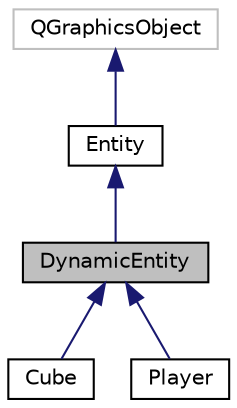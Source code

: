 digraph "DynamicEntity"
{
  edge [fontname="Helvetica",fontsize="10",labelfontname="Helvetica",labelfontsize="10"];
  node [fontname="Helvetica",fontsize="10",shape=record];
  Node0 [label="DynamicEntity",height=0.2,width=0.4,color="black", fillcolor="grey75", style="filled", fontcolor="black"];
  Node1 -> Node0 [dir="back",color="midnightblue",fontsize="10",style="solid"];
  Node1 [label="Entity",height=0.2,width=0.4,color="black", fillcolor="white", style="filled",URL="$class_entity.html",tooltip="Provides a drawing base for all objects. "];
  Node2 -> Node1 [dir="back",color="midnightblue",fontsize="10",style="solid"];
  Node2 [label="QGraphicsObject",height=0.2,width=0.4,color="grey75", fillcolor="white", style="filled"];
  Node0 -> Node3 [dir="back",color="midnightblue",fontsize="10",style="solid"];
  Node3 [label="Cube",height=0.2,width=0.4,color="black", fillcolor="white", style="filled",URL="$class_cube.html",tooltip="An entity which is affected by the gravity and player collision. "];
  Node0 -> Node4 [dir="back",color="midnightblue",fontsize="10",style="solid"];
  Node4 [label="Player",height=0.2,width=0.4,color="black", fillcolor="white", style="filled",URL="$class_player.html"];
}
